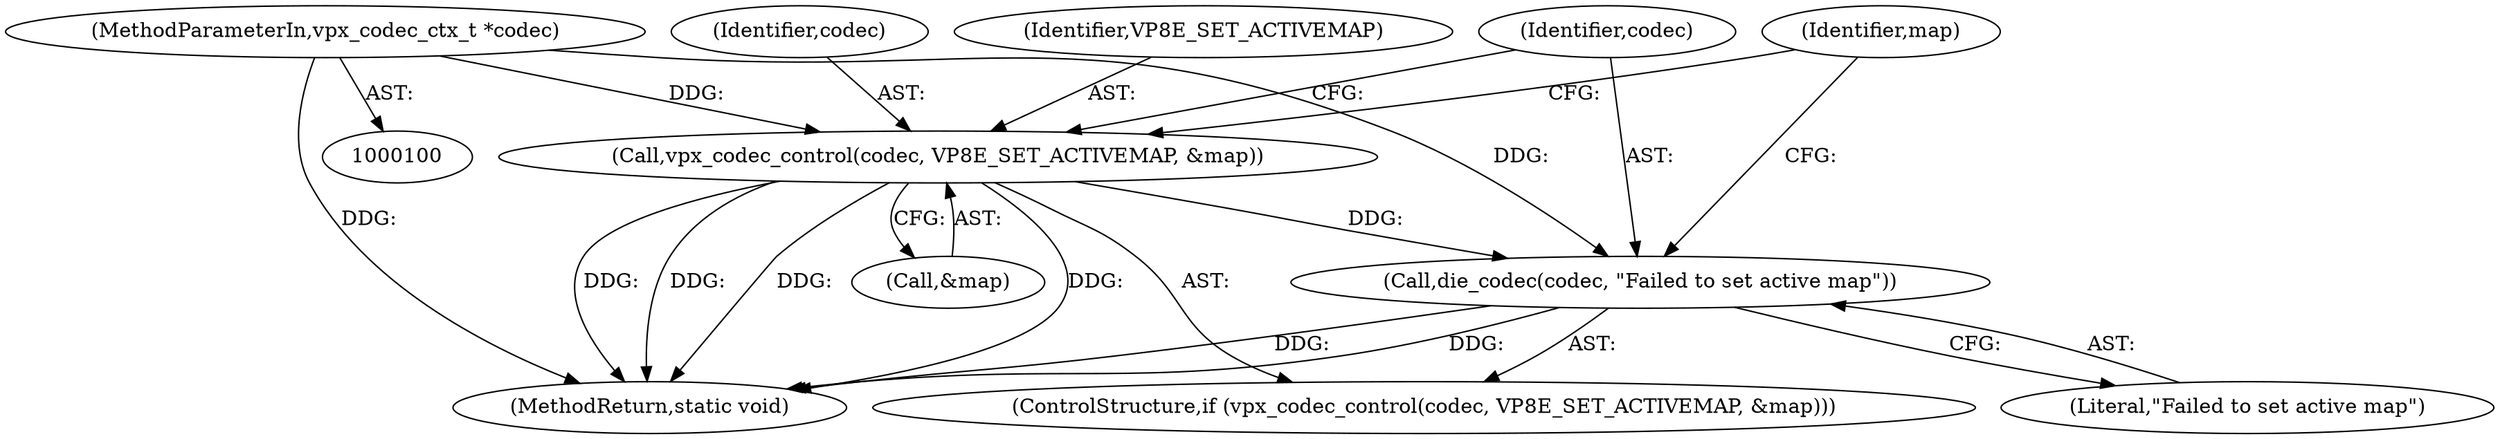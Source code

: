 digraph "0_Android_5a9753fca56f0eeb9f61e342b2fccffc364f9426_8@pointer" {
"1000169" [label="(Call,vpx_codec_control(codec, VP8E_SET_ACTIVEMAP, &map))"];
"1000102" [label="(MethodParameterIn,vpx_codec_ctx_t *codec)"];
"1000174" [label="(Call,die_codec(codec, \"Failed to set active map\"))"];
"1000179" [label="(Identifier,map)"];
"1000181" [label="(MethodReturn,static void)"];
"1000169" [label="(Call,vpx_codec_control(codec, VP8E_SET_ACTIVEMAP, &map))"];
"1000174" [label="(Call,die_codec(codec, \"Failed to set active map\"))"];
"1000176" [label="(Literal,\"Failed to set active map\")"];
"1000170" [label="(Identifier,codec)"];
"1000168" [label="(ControlStructure,if (vpx_codec_control(codec, VP8E_SET_ACTIVEMAP, &map)))"];
"1000171" [label="(Identifier,VP8E_SET_ACTIVEMAP)"];
"1000172" [label="(Call,&map)"];
"1000102" [label="(MethodParameterIn,vpx_codec_ctx_t *codec)"];
"1000175" [label="(Identifier,codec)"];
"1000169" -> "1000168"  [label="AST: "];
"1000169" -> "1000172"  [label="CFG: "];
"1000170" -> "1000169"  [label="AST: "];
"1000171" -> "1000169"  [label="AST: "];
"1000172" -> "1000169"  [label="AST: "];
"1000175" -> "1000169"  [label="CFG: "];
"1000179" -> "1000169"  [label="CFG: "];
"1000169" -> "1000181"  [label="DDG: "];
"1000169" -> "1000181"  [label="DDG: "];
"1000169" -> "1000181"  [label="DDG: "];
"1000169" -> "1000181"  [label="DDG: "];
"1000102" -> "1000169"  [label="DDG: "];
"1000169" -> "1000174"  [label="DDG: "];
"1000102" -> "1000100"  [label="AST: "];
"1000102" -> "1000181"  [label="DDG: "];
"1000102" -> "1000174"  [label="DDG: "];
"1000174" -> "1000168"  [label="AST: "];
"1000174" -> "1000176"  [label="CFG: "];
"1000175" -> "1000174"  [label="AST: "];
"1000176" -> "1000174"  [label="AST: "];
"1000179" -> "1000174"  [label="CFG: "];
"1000174" -> "1000181"  [label="DDG: "];
"1000174" -> "1000181"  [label="DDG: "];
}
